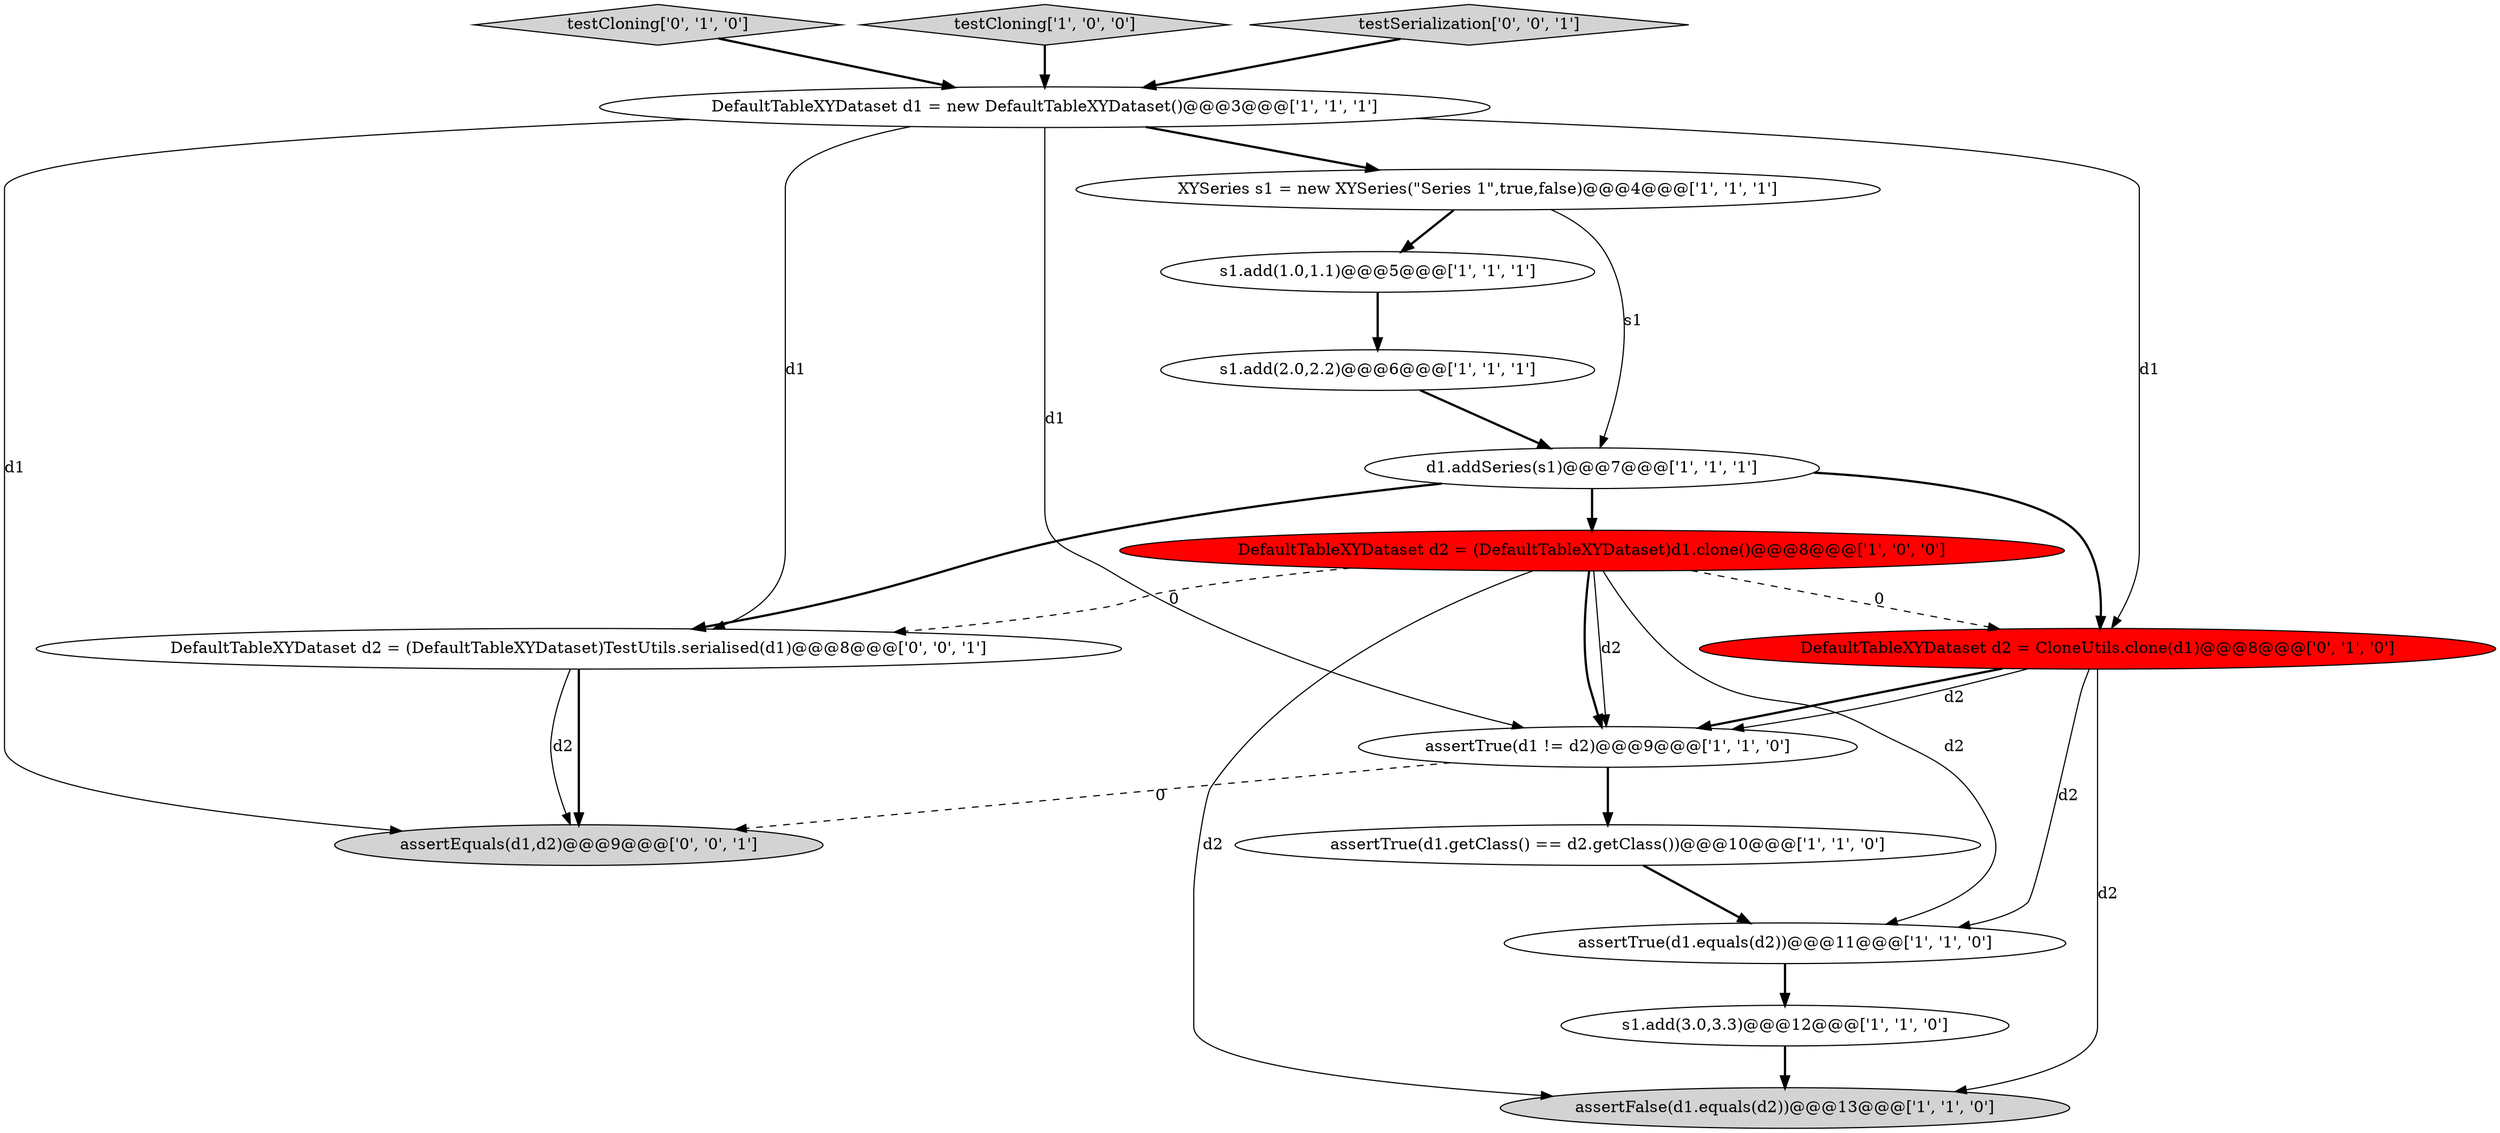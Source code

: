 digraph {
10 [style = filled, label = "s1.add(1.0,1.1)@@@5@@@['1', '1', '1']", fillcolor = white, shape = ellipse image = "AAA0AAABBB1BBB"];
6 [style = filled, label = "s1.add(2.0,2.2)@@@6@@@['1', '1', '1']", fillcolor = white, shape = ellipse image = "AAA0AAABBB1BBB"];
15 [style = filled, label = "DefaultTableXYDataset d2 = (DefaultTableXYDataset)TestUtils.serialised(d1)@@@8@@@['0', '0', '1']", fillcolor = white, shape = ellipse image = "AAA0AAABBB3BBB"];
3 [style = filled, label = "assertTrue(d1.equals(d2))@@@11@@@['1', '1', '0']", fillcolor = white, shape = ellipse image = "AAA0AAABBB1BBB"];
12 [style = filled, label = "testCloning['0', '1', '0']", fillcolor = lightgray, shape = diamond image = "AAA0AAABBB2BBB"];
11 [style = filled, label = "s1.add(3.0,3.3)@@@12@@@['1', '1', '0']", fillcolor = white, shape = ellipse image = "AAA0AAABBB1BBB"];
13 [style = filled, label = "DefaultTableXYDataset d2 = CloneUtils.clone(d1)@@@8@@@['0', '1', '0']", fillcolor = red, shape = ellipse image = "AAA1AAABBB2BBB"];
2 [style = filled, label = "testCloning['1', '0', '0']", fillcolor = lightgray, shape = diamond image = "AAA0AAABBB1BBB"];
0 [style = filled, label = "DefaultTableXYDataset d2 = (DefaultTableXYDataset)d1.clone()@@@8@@@['1', '0', '0']", fillcolor = red, shape = ellipse image = "AAA1AAABBB1BBB"];
8 [style = filled, label = "DefaultTableXYDataset d1 = new DefaultTableXYDataset()@@@3@@@['1', '1', '1']", fillcolor = white, shape = ellipse image = "AAA0AAABBB1BBB"];
9 [style = filled, label = "XYSeries s1 = new XYSeries(\"Series 1\",true,false)@@@4@@@['1', '1', '1']", fillcolor = white, shape = ellipse image = "AAA0AAABBB1BBB"];
16 [style = filled, label = "testSerialization['0', '0', '1']", fillcolor = lightgray, shape = diamond image = "AAA0AAABBB3BBB"];
14 [style = filled, label = "assertEquals(d1,d2)@@@9@@@['0', '0', '1']", fillcolor = lightgray, shape = ellipse image = "AAA0AAABBB3BBB"];
5 [style = filled, label = "assertTrue(d1.getClass() == d2.getClass())@@@10@@@['1', '1', '0']", fillcolor = white, shape = ellipse image = "AAA0AAABBB1BBB"];
7 [style = filled, label = "assertTrue(d1 != d2)@@@9@@@['1', '1', '0']", fillcolor = white, shape = ellipse image = "AAA0AAABBB1BBB"];
4 [style = filled, label = "d1.addSeries(s1)@@@7@@@['1', '1', '1']", fillcolor = white, shape = ellipse image = "AAA0AAABBB1BBB"];
1 [style = filled, label = "assertFalse(d1.equals(d2))@@@13@@@['1', '1', '0']", fillcolor = lightgray, shape = ellipse image = "AAA0AAABBB1BBB"];
5->3 [style = bold, label=""];
8->15 [style = solid, label="d1"];
8->14 [style = solid, label="d1"];
15->14 [style = bold, label=""];
16->8 [style = bold, label=""];
11->1 [style = bold, label=""];
7->14 [style = dashed, label="0"];
4->13 [style = bold, label=""];
4->15 [style = bold, label=""];
0->1 [style = solid, label="d2"];
13->1 [style = solid, label="d2"];
3->11 [style = bold, label=""];
0->15 [style = dashed, label="0"];
9->10 [style = bold, label=""];
10->6 [style = bold, label=""];
4->0 [style = bold, label=""];
0->7 [style = bold, label=""];
6->4 [style = bold, label=""];
7->5 [style = bold, label=""];
8->7 [style = solid, label="d1"];
8->13 [style = solid, label="d1"];
13->7 [style = bold, label=""];
12->8 [style = bold, label=""];
0->3 [style = solid, label="d2"];
0->13 [style = dashed, label="0"];
8->9 [style = bold, label=""];
9->4 [style = solid, label="s1"];
13->3 [style = solid, label="d2"];
13->7 [style = solid, label="d2"];
15->14 [style = solid, label="d2"];
2->8 [style = bold, label=""];
0->7 [style = solid, label="d2"];
}
